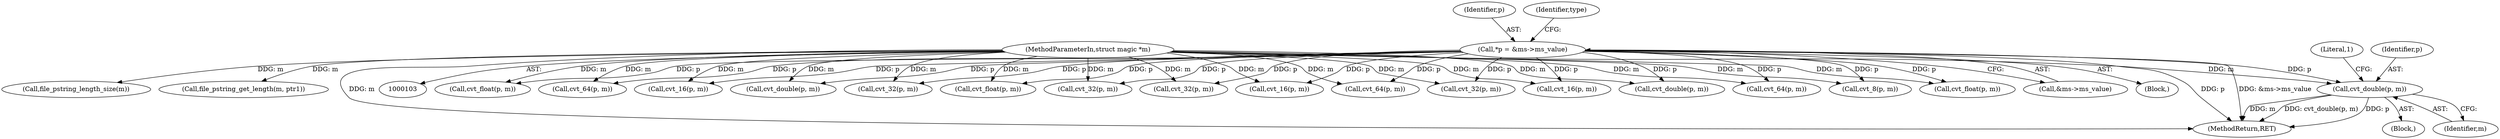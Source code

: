 digraph "0_file_59e63838913eee47f5c120a6c53d4565af638158@pointer" {
"1000713" [label="(Call,cvt_double(p, m))"];
"1000109" [label="(Call,*p = &ms->ms_value)"];
"1000105" [label="(MethodParameterIn,struct magic *m)"];
"1000613" [label="(Call,cvt_float(p, m))"];
"1000249" [label="(Call,cvt_16(p, m))"];
"1000111" [label="(Call,&ms->ms_value)"];
"1000607" [label="(Call,cvt_32(p, m))"];
"1000707" [label="(Call,cvt_float(p, m))"];
"1000392" [label="(Call,cvt_64(p, m))"];
"1000132" [label="(Call,cvt_16(p, m))"];
"1000800" [label="(Call,cvt_double(p, m))"];
"1000177" [label="(Call,file_pstring_length_size(m))"];
"1000194" [label="(Call,file_pstring_get_length(m, ptr1))"];
"1000109" [label="(Call,*p = &ms->ms_value)"];
"1000107" [label="(Block,)"];
"1000296" [label="(Call,cvt_32(p, m))"];
"1000660" [label="(Call,cvt_float(p, m))"];
"1000140" [label="(Call,cvt_32(p, m))"];
"1000713" [label="(Call,cvt_double(p, m))"];
"1000717" [label="(Literal,1)"];
"1000464" [label="(Call,cvt_32(p, m))"];
"1000714" [label="(Identifier,p)"];
"1000149" [label="(Call,cvt_64(p, m))"];
"1000417" [label="(Call,cvt_16(p, m))"];
"1000887" [label="(Call,cvt_double(p, m))"];
"1000110" [label="(Identifier,p)"];
"1000715" [label="(Identifier,m)"];
"1000560" [label="(Call,cvt_64(p, m))"];
"1000909" [label="(MethodReturn,RET)"];
"1000126" [label="(Call,cvt_8(p, m))"];
"1000105" [label="(MethodParameterIn,struct magic *m)"];
"1000118" [label="(Identifier,type)"];
"1000124" [label="(Block,)"];
"1000713" -> "1000124"  [label="AST: "];
"1000713" -> "1000715"  [label="CFG: "];
"1000714" -> "1000713"  [label="AST: "];
"1000715" -> "1000713"  [label="AST: "];
"1000717" -> "1000713"  [label="CFG: "];
"1000713" -> "1000909"  [label="DDG: p"];
"1000713" -> "1000909"  [label="DDG: m"];
"1000713" -> "1000909"  [label="DDG: cvt_double(p, m)"];
"1000109" -> "1000713"  [label="DDG: p"];
"1000105" -> "1000713"  [label="DDG: m"];
"1000109" -> "1000107"  [label="AST: "];
"1000109" -> "1000111"  [label="CFG: "];
"1000110" -> "1000109"  [label="AST: "];
"1000111" -> "1000109"  [label="AST: "];
"1000118" -> "1000109"  [label="CFG: "];
"1000109" -> "1000909"  [label="DDG: p"];
"1000109" -> "1000909"  [label="DDG: &ms->ms_value"];
"1000109" -> "1000126"  [label="DDG: p"];
"1000109" -> "1000132"  [label="DDG: p"];
"1000109" -> "1000140"  [label="DDG: p"];
"1000109" -> "1000149"  [label="DDG: p"];
"1000109" -> "1000249"  [label="DDG: p"];
"1000109" -> "1000296"  [label="DDG: p"];
"1000109" -> "1000392"  [label="DDG: p"];
"1000109" -> "1000417"  [label="DDG: p"];
"1000109" -> "1000464"  [label="DDG: p"];
"1000109" -> "1000560"  [label="DDG: p"];
"1000109" -> "1000607"  [label="DDG: p"];
"1000109" -> "1000613"  [label="DDG: p"];
"1000109" -> "1000660"  [label="DDG: p"];
"1000109" -> "1000707"  [label="DDG: p"];
"1000109" -> "1000800"  [label="DDG: p"];
"1000109" -> "1000887"  [label="DDG: p"];
"1000105" -> "1000103"  [label="AST: "];
"1000105" -> "1000909"  [label="DDG: m"];
"1000105" -> "1000126"  [label="DDG: m"];
"1000105" -> "1000132"  [label="DDG: m"];
"1000105" -> "1000140"  [label="DDG: m"];
"1000105" -> "1000149"  [label="DDG: m"];
"1000105" -> "1000177"  [label="DDG: m"];
"1000105" -> "1000194"  [label="DDG: m"];
"1000105" -> "1000249"  [label="DDG: m"];
"1000105" -> "1000296"  [label="DDG: m"];
"1000105" -> "1000392"  [label="DDG: m"];
"1000105" -> "1000417"  [label="DDG: m"];
"1000105" -> "1000464"  [label="DDG: m"];
"1000105" -> "1000560"  [label="DDG: m"];
"1000105" -> "1000607"  [label="DDG: m"];
"1000105" -> "1000613"  [label="DDG: m"];
"1000105" -> "1000660"  [label="DDG: m"];
"1000105" -> "1000707"  [label="DDG: m"];
"1000105" -> "1000800"  [label="DDG: m"];
"1000105" -> "1000887"  [label="DDG: m"];
}
